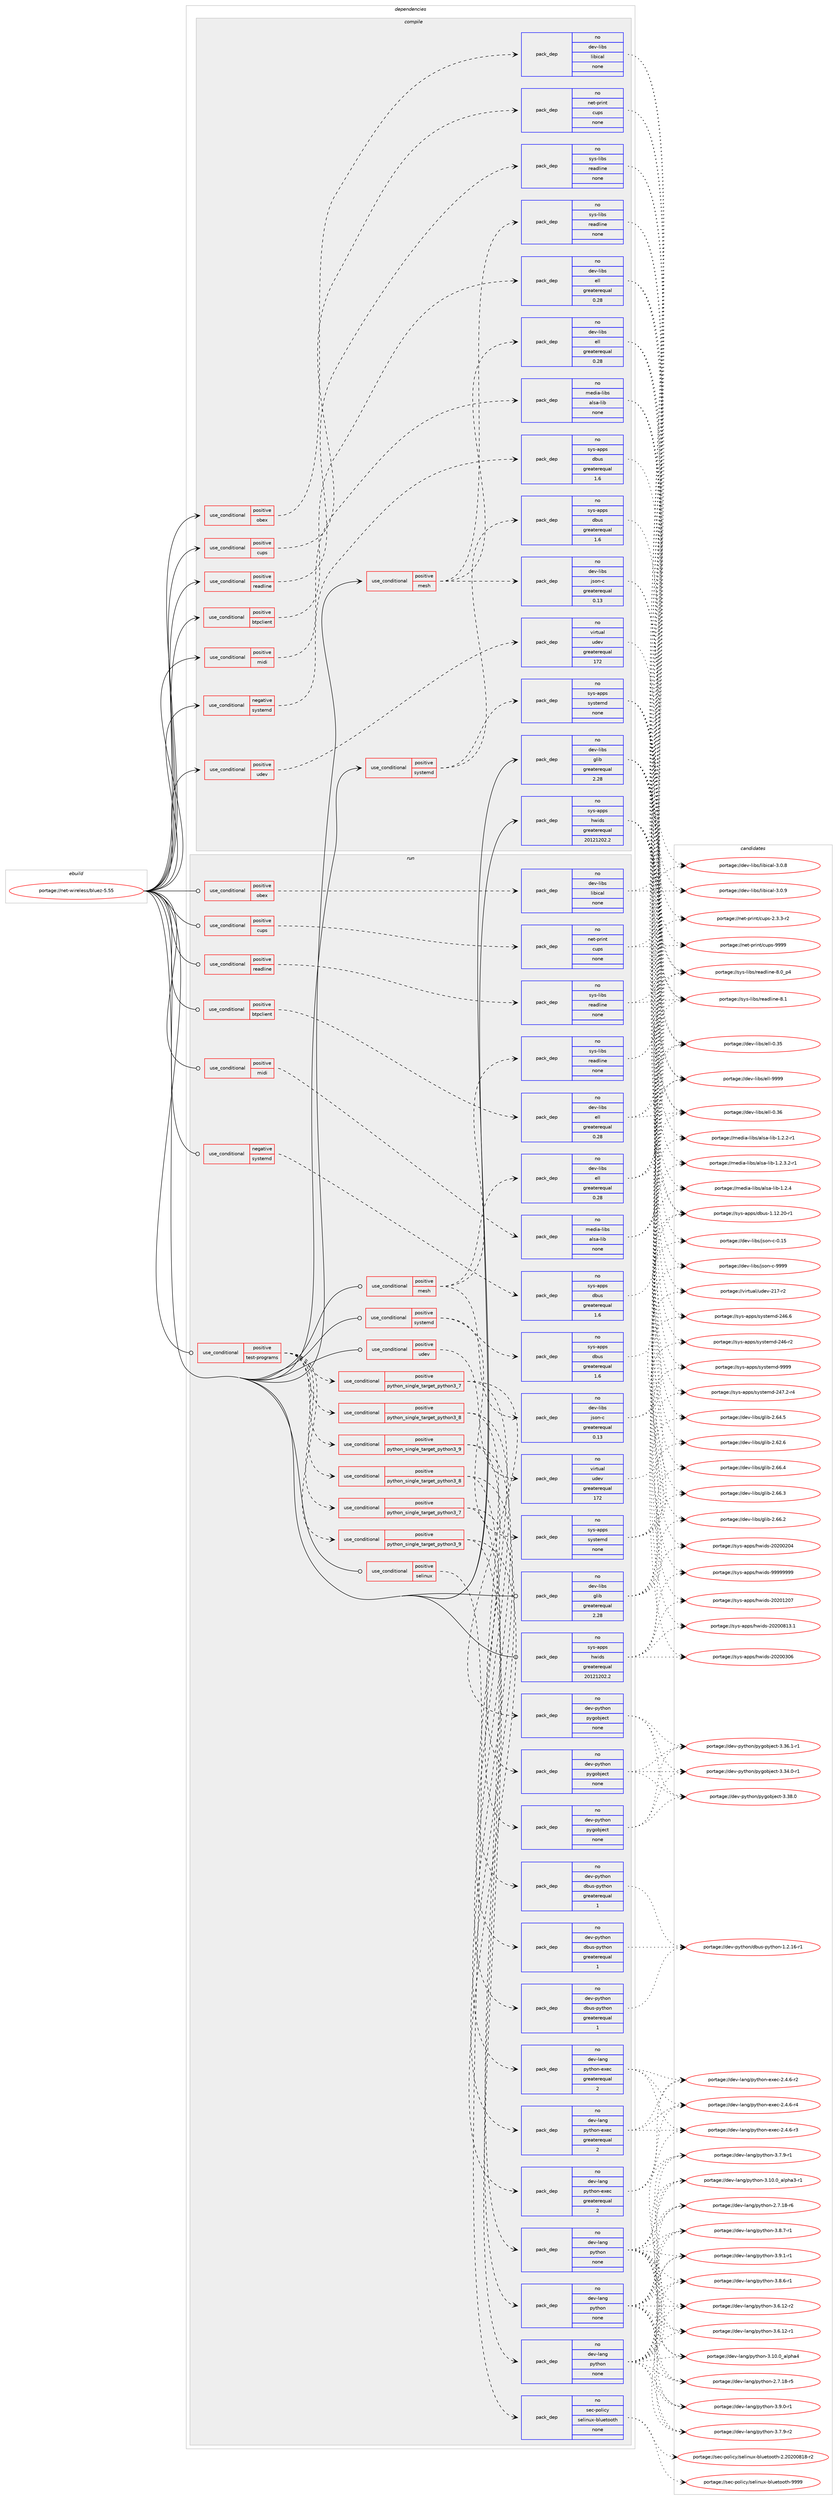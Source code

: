 digraph prolog {

# *************
# Graph options
# *************

newrank=true;
concentrate=true;
compound=true;
graph [rankdir=LR,fontname=Helvetica,fontsize=10,ranksep=1.5];#, ranksep=2.5, nodesep=0.2];
edge  [arrowhead=vee];
node  [fontname=Helvetica,fontsize=10];

# **********
# The ebuild
# **********

subgraph cluster_leftcol {
color=gray;
rank=same;
label=<<i>ebuild</i>>;
id [label="portage://net-wireless/bluez-5.55", color=red, width=4, href="../net-wireless/bluez-5.55.svg"];
}

# ****************
# The dependencies
# ****************

subgraph cluster_midcol {
color=gray;
label=<<i>dependencies</i>>;
subgraph cluster_compile {
fillcolor="#eeeeee";
style=filled;
label=<<i>compile</i>>;
subgraph cond6538 {
dependency21241 [label=<<TABLE BORDER="0" CELLBORDER="1" CELLSPACING="0" CELLPADDING="4"><TR><TD ROWSPAN="3" CELLPADDING="10">use_conditional</TD></TR><TR><TD>negative</TD></TR><TR><TD>systemd</TD></TR></TABLE>>, shape=none, color=red];
subgraph pack14545 {
dependency21242 [label=<<TABLE BORDER="0" CELLBORDER="1" CELLSPACING="0" CELLPADDING="4" WIDTH="220"><TR><TD ROWSPAN="6" CELLPADDING="30">pack_dep</TD></TR><TR><TD WIDTH="110">no</TD></TR><TR><TD>sys-apps</TD></TR><TR><TD>dbus</TD></TR><TR><TD>greaterequal</TD></TR><TR><TD>1.6</TD></TR></TABLE>>, shape=none, color=blue];
}
dependency21241:e -> dependency21242:w [weight=20,style="dashed",arrowhead="vee"];
}
id:e -> dependency21241:w [weight=20,style="solid",arrowhead="vee"];
subgraph cond6539 {
dependency21243 [label=<<TABLE BORDER="0" CELLBORDER="1" CELLSPACING="0" CELLPADDING="4"><TR><TD ROWSPAN="3" CELLPADDING="10">use_conditional</TD></TR><TR><TD>positive</TD></TR><TR><TD>btpclient</TD></TR></TABLE>>, shape=none, color=red];
subgraph pack14546 {
dependency21244 [label=<<TABLE BORDER="0" CELLBORDER="1" CELLSPACING="0" CELLPADDING="4" WIDTH="220"><TR><TD ROWSPAN="6" CELLPADDING="30">pack_dep</TD></TR><TR><TD WIDTH="110">no</TD></TR><TR><TD>dev-libs</TD></TR><TR><TD>ell</TD></TR><TR><TD>greaterequal</TD></TR><TR><TD>0.28</TD></TR></TABLE>>, shape=none, color=blue];
}
dependency21243:e -> dependency21244:w [weight=20,style="dashed",arrowhead="vee"];
}
id:e -> dependency21243:w [weight=20,style="solid",arrowhead="vee"];
subgraph cond6540 {
dependency21245 [label=<<TABLE BORDER="0" CELLBORDER="1" CELLSPACING="0" CELLPADDING="4"><TR><TD ROWSPAN="3" CELLPADDING="10">use_conditional</TD></TR><TR><TD>positive</TD></TR><TR><TD>cups</TD></TR></TABLE>>, shape=none, color=red];
subgraph pack14547 {
dependency21246 [label=<<TABLE BORDER="0" CELLBORDER="1" CELLSPACING="0" CELLPADDING="4" WIDTH="220"><TR><TD ROWSPAN="6" CELLPADDING="30">pack_dep</TD></TR><TR><TD WIDTH="110">no</TD></TR><TR><TD>net-print</TD></TR><TR><TD>cups</TD></TR><TR><TD>none</TD></TR><TR><TD></TD></TR></TABLE>>, shape=none, color=blue];
}
dependency21245:e -> dependency21246:w [weight=20,style="dashed",arrowhead="vee"];
}
id:e -> dependency21245:w [weight=20,style="solid",arrowhead="vee"];
subgraph cond6541 {
dependency21247 [label=<<TABLE BORDER="0" CELLBORDER="1" CELLSPACING="0" CELLPADDING="4"><TR><TD ROWSPAN="3" CELLPADDING="10">use_conditional</TD></TR><TR><TD>positive</TD></TR><TR><TD>mesh</TD></TR></TABLE>>, shape=none, color=red];
subgraph pack14548 {
dependency21248 [label=<<TABLE BORDER="0" CELLBORDER="1" CELLSPACING="0" CELLPADDING="4" WIDTH="220"><TR><TD ROWSPAN="6" CELLPADDING="30">pack_dep</TD></TR><TR><TD WIDTH="110">no</TD></TR><TR><TD>dev-libs</TD></TR><TR><TD>ell</TD></TR><TR><TD>greaterequal</TD></TR><TR><TD>0.28</TD></TR></TABLE>>, shape=none, color=blue];
}
dependency21247:e -> dependency21248:w [weight=20,style="dashed",arrowhead="vee"];
subgraph pack14549 {
dependency21249 [label=<<TABLE BORDER="0" CELLBORDER="1" CELLSPACING="0" CELLPADDING="4" WIDTH="220"><TR><TD ROWSPAN="6" CELLPADDING="30">pack_dep</TD></TR><TR><TD WIDTH="110">no</TD></TR><TR><TD>dev-libs</TD></TR><TR><TD>json-c</TD></TR><TR><TD>greaterequal</TD></TR><TR><TD>0.13</TD></TR></TABLE>>, shape=none, color=blue];
}
dependency21247:e -> dependency21249:w [weight=20,style="dashed",arrowhead="vee"];
subgraph pack14550 {
dependency21250 [label=<<TABLE BORDER="0" CELLBORDER="1" CELLSPACING="0" CELLPADDING="4" WIDTH="220"><TR><TD ROWSPAN="6" CELLPADDING="30">pack_dep</TD></TR><TR><TD WIDTH="110">no</TD></TR><TR><TD>sys-libs</TD></TR><TR><TD>readline</TD></TR><TR><TD>none</TD></TR><TR><TD></TD></TR></TABLE>>, shape=none, color=blue];
}
dependency21247:e -> dependency21250:w [weight=20,style="dashed",arrowhead="vee"];
}
id:e -> dependency21247:w [weight=20,style="solid",arrowhead="vee"];
subgraph cond6542 {
dependency21251 [label=<<TABLE BORDER="0" CELLBORDER="1" CELLSPACING="0" CELLPADDING="4"><TR><TD ROWSPAN="3" CELLPADDING="10">use_conditional</TD></TR><TR><TD>positive</TD></TR><TR><TD>midi</TD></TR></TABLE>>, shape=none, color=red];
subgraph pack14551 {
dependency21252 [label=<<TABLE BORDER="0" CELLBORDER="1" CELLSPACING="0" CELLPADDING="4" WIDTH="220"><TR><TD ROWSPAN="6" CELLPADDING="30">pack_dep</TD></TR><TR><TD WIDTH="110">no</TD></TR><TR><TD>media-libs</TD></TR><TR><TD>alsa-lib</TD></TR><TR><TD>none</TD></TR><TR><TD></TD></TR></TABLE>>, shape=none, color=blue];
}
dependency21251:e -> dependency21252:w [weight=20,style="dashed",arrowhead="vee"];
}
id:e -> dependency21251:w [weight=20,style="solid",arrowhead="vee"];
subgraph cond6543 {
dependency21253 [label=<<TABLE BORDER="0" CELLBORDER="1" CELLSPACING="0" CELLPADDING="4"><TR><TD ROWSPAN="3" CELLPADDING="10">use_conditional</TD></TR><TR><TD>positive</TD></TR><TR><TD>obex</TD></TR></TABLE>>, shape=none, color=red];
subgraph pack14552 {
dependency21254 [label=<<TABLE BORDER="0" CELLBORDER="1" CELLSPACING="0" CELLPADDING="4" WIDTH="220"><TR><TD ROWSPAN="6" CELLPADDING="30">pack_dep</TD></TR><TR><TD WIDTH="110">no</TD></TR><TR><TD>dev-libs</TD></TR><TR><TD>libical</TD></TR><TR><TD>none</TD></TR><TR><TD></TD></TR></TABLE>>, shape=none, color=blue];
}
dependency21253:e -> dependency21254:w [weight=20,style="dashed",arrowhead="vee"];
}
id:e -> dependency21253:w [weight=20,style="solid",arrowhead="vee"];
subgraph cond6544 {
dependency21255 [label=<<TABLE BORDER="0" CELLBORDER="1" CELLSPACING="0" CELLPADDING="4"><TR><TD ROWSPAN="3" CELLPADDING="10">use_conditional</TD></TR><TR><TD>positive</TD></TR><TR><TD>readline</TD></TR></TABLE>>, shape=none, color=red];
subgraph pack14553 {
dependency21256 [label=<<TABLE BORDER="0" CELLBORDER="1" CELLSPACING="0" CELLPADDING="4" WIDTH="220"><TR><TD ROWSPAN="6" CELLPADDING="30">pack_dep</TD></TR><TR><TD WIDTH="110">no</TD></TR><TR><TD>sys-libs</TD></TR><TR><TD>readline</TD></TR><TR><TD>none</TD></TR><TR><TD></TD></TR></TABLE>>, shape=none, color=blue];
}
dependency21255:e -> dependency21256:w [weight=20,style="dashed",arrowhead="vee"];
}
id:e -> dependency21255:w [weight=20,style="solid",arrowhead="vee"];
subgraph cond6545 {
dependency21257 [label=<<TABLE BORDER="0" CELLBORDER="1" CELLSPACING="0" CELLPADDING="4"><TR><TD ROWSPAN="3" CELLPADDING="10">use_conditional</TD></TR><TR><TD>positive</TD></TR><TR><TD>systemd</TD></TR></TABLE>>, shape=none, color=red];
subgraph pack14554 {
dependency21258 [label=<<TABLE BORDER="0" CELLBORDER="1" CELLSPACING="0" CELLPADDING="4" WIDTH="220"><TR><TD ROWSPAN="6" CELLPADDING="30">pack_dep</TD></TR><TR><TD WIDTH="110">no</TD></TR><TR><TD>sys-apps</TD></TR><TR><TD>dbus</TD></TR><TR><TD>greaterequal</TD></TR><TR><TD>1.6</TD></TR></TABLE>>, shape=none, color=blue];
}
dependency21257:e -> dependency21258:w [weight=20,style="dashed",arrowhead="vee"];
subgraph pack14555 {
dependency21259 [label=<<TABLE BORDER="0" CELLBORDER="1" CELLSPACING="0" CELLPADDING="4" WIDTH="220"><TR><TD ROWSPAN="6" CELLPADDING="30">pack_dep</TD></TR><TR><TD WIDTH="110">no</TD></TR><TR><TD>sys-apps</TD></TR><TR><TD>systemd</TD></TR><TR><TD>none</TD></TR><TR><TD></TD></TR></TABLE>>, shape=none, color=blue];
}
dependency21257:e -> dependency21259:w [weight=20,style="dashed",arrowhead="vee"];
}
id:e -> dependency21257:w [weight=20,style="solid",arrowhead="vee"];
subgraph cond6546 {
dependency21260 [label=<<TABLE BORDER="0" CELLBORDER="1" CELLSPACING="0" CELLPADDING="4"><TR><TD ROWSPAN="3" CELLPADDING="10">use_conditional</TD></TR><TR><TD>positive</TD></TR><TR><TD>udev</TD></TR></TABLE>>, shape=none, color=red];
subgraph pack14556 {
dependency21261 [label=<<TABLE BORDER="0" CELLBORDER="1" CELLSPACING="0" CELLPADDING="4" WIDTH="220"><TR><TD ROWSPAN="6" CELLPADDING="30">pack_dep</TD></TR><TR><TD WIDTH="110">no</TD></TR><TR><TD>virtual</TD></TR><TR><TD>udev</TD></TR><TR><TD>greaterequal</TD></TR><TR><TD>172</TD></TR></TABLE>>, shape=none, color=blue];
}
dependency21260:e -> dependency21261:w [weight=20,style="dashed",arrowhead="vee"];
}
id:e -> dependency21260:w [weight=20,style="solid",arrowhead="vee"];
subgraph pack14557 {
dependency21262 [label=<<TABLE BORDER="0" CELLBORDER="1" CELLSPACING="0" CELLPADDING="4" WIDTH="220"><TR><TD ROWSPAN="6" CELLPADDING="30">pack_dep</TD></TR><TR><TD WIDTH="110">no</TD></TR><TR><TD>dev-libs</TD></TR><TR><TD>glib</TD></TR><TR><TD>greaterequal</TD></TR><TR><TD>2.28</TD></TR></TABLE>>, shape=none, color=blue];
}
id:e -> dependency21262:w [weight=20,style="solid",arrowhead="vee"];
subgraph pack14558 {
dependency21263 [label=<<TABLE BORDER="0" CELLBORDER="1" CELLSPACING="0" CELLPADDING="4" WIDTH="220"><TR><TD ROWSPAN="6" CELLPADDING="30">pack_dep</TD></TR><TR><TD WIDTH="110">no</TD></TR><TR><TD>sys-apps</TD></TR><TR><TD>hwids</TD></TR><TR><TD>greaterequal</TD></TR><TR><TD>20121202.2</TD></TR></TABLE>>, shape=none, color=blue];
}
id:e -> dependency21263:w [weight=20,style="solid",arrowhead="vee"];
}
subgraph cluster_compileandrun {
fillcolor="#eeeeee";
style=filled;
label=<<i>compile and run</i>>;
}
subgraph cluster_run {
fillcolor="#eeeeee";
style=filled;
label=<<i>run</i>>;
subgraph cond6547 {
dependency21264 [label=<<TABLE BORDER="0" CELLBORDER="1" CELLSPACING="0" CELLPADDING="4"><TR><TD ROWSPAN="3" CELLPADDING="10">use_conditional</TD></TR><TR><TD>negative</TD></TR><TR><TD>systemd</TD></TR></TABLE>>, shape=none, color=red];
subgraph pack14559 {
dependency21265 [label=<<TABLE BORDER="0" CELLBORDER="1" CELLSPACING="0" CELLPADDING="4" WIDTH="220"><TR><TD ROWSPAN="6" CELLPADDING="30">pack_dep</TD></TR><TR><TD WIDTH="110">no</TD></TR><TR><TD>sys-apps</TD></TR><TR><TD>dbus</TD></TR><TR><TD>greaterequal</TD></TR><TR><TD>1.6</TD></TR></TABLE>>, shape=none, color=blue];
}
dependency21264:e -> dependency21265:w [weight=20,style="dashed",arrowhead="vee"];
}
id:e -> dependency21264:w [weight=20,style="solid",arrowhead="odot"];
subgraph cond6548 {
dependency21266 [label=<<TABLE BORDER="0" CELLBORDER="1" CELLSPACING="0" CELLPADDING="4"><TR><TD ROWSPAN="3" CELLPADDING="10">use_conditional</TD></TR><TR><TD>positive</TD></TR><TR><TD>btpclient</TD></TR></TABLE>>, shape=none, color=red];
subgraph pack14560 {
dependency21267 [label=<<TABLE BORDER="0" CELLBORDER="1" CELLSPACING="0" CELLPADDING="4" WIDTH="220"><TR><TD ROWSPAN="6" CELLPADDING="30">pack_dep</TD></TR><TR><TD WIDTH="110">no</TD></TR><TR><TD>dev-libs</TD></TR><TR><TD>ell</TD></TR><TR><TD>greaterequal</TD></TR><TR><TD>0.28</TD></TR></TABLE>>, shape=none, color=blue];
}
dependency21266:e -> dependency21267:w [weight=20,style="dashed",arrowhead="vee"];
}
id:e -> dependency21266:w [weight=20,style="solid",arrowhead="odot"];
subgraph cond6549 {
dependency21268 [label=<<TABLE BORDER="0" CELLBORDER="1" CELLSPACING="0" CELLPADDING="4"><TR><TD ROWSPAN="3" CELLPADDING="10">use_conditional</TD></TR><TR><TD>positive</TD></TR><TR><TD>cups</TD></TR></TABLE>>, shape=none, color=red];
subgraph pack14561 {
dependency21269 [label=<<TABLE BORDER="0" CELLBORDER="1" CELLSPACING="0" CELLPADDING="4" WIDTH="220"><TR><TD ROWSPAN="6" CELLPADDING="30">pack_dep</TD></TR><TR><TD WIDTH="110">no</TD></TR><TR><TD>net-print</TD></TR><TR><TD>cups</TD></TR><TR><TD>none</TD></TR><TR><TD></TD></TR></TABLE>>, shape=none, color=blue];
}
dependency21268:e -> dependency21269:w [weight=20,style="dashed",arrowhead="vee"];
}
id:e -> dependency21268:w [weight=20,style="solid",arrowhead="odot"];
subgraph cond6550 {
dependency21270 [label=<<TABLE BORDER="0" CELLBORDER="1" CELLSPACING="0" CELLPADDING="4"><TR><TD ROWSPAN="3" CELLPADDING="10">use_conditional</TD></TR><TR><TD>positive</TD></TR><TR><TD>mesh</TD></TR></TABLE>>, shape=none, color=red];
subgraph pack14562 {
dependency21271 [label=<<TABLE BORDER="0" CELLBORDER="1" CELLSPACING="0" CELLPADDING="4" WIDTH="220"><TR><TD ROWSPAN="6" CELLPADDING="30">pack_dep</TD></TR><TR><TD WIDTH="110">no</TD></TR><TR><TD>dev-libs</TD></TR><TR><TD>ell</TD></TR><TR><TD>greaterequal</TD></TR><TR><TD>0.28</TD></TR></TABLE>>, shape=none, color=blue];
}
dependency21270:e -> dependency21271:w [weight=20,style="dashed",arrowhead="vee"];
subgraph pack14563 {
dependency21272 [label=<<TABLE BORDER="0" CELLBORDER="1" CELLSPACING="0" CELLPADDING="4" WIDTH="220"><TR><TD ROWSPAN="6" CELLPADDING="30">pack_dep</TD></TR><TR><TD WIDTH="110">no</TD></TR><TR><TD>dev-libs</TD></TR><TR><TD>json-c</TD></TR><TR><TD>greaterequal</TD></TR><TR><TD>0.13</TD></TR></TABLE>>, shape=none, color=blue];
}
dependency21270:e -> dependency21272:w [weight=20,style="dashed",arrowhead="vee"];
subgraph pack14564 {
dependency21273 [label=<<TABLE BORDER="0" CELLBORDER="1" CELLSPACING="0" CELLPADDING="4" WIDTH="220"><TR><TD ROWSPAN="6" CELLPADDING="30">pack_dep</TD></TR><TR><TD WIDTH="110">no</TD></TR><TR><TD>sys-libs</TD></TR><TR><TD>readline</TD></TR><TR><TD>none</TD></TR><TR><TD></TD></TR></TABLE>>, shape=none, color=blue];
}
dependency21270:e -> dependency21273:w [weight=20,style="dashed",arrowhead="vee"];
}
id:e -> dependency21270:w [weight=20,style="solid",arrowhead="odot"];
subgraph cond6551 {
dependency21274 [label=<<TABLE BORDER="0" CELLBORDER="1" CELLSPACING="0" CELLPADDING="4"><TR><TD ROWSPAN="3" CELLPADDING="10">use_conditional</TD></TR><TR><TD>positive</TD></TR><TR><TD>midi</TD></TR></TABLE>>, shape=none, color=red];
subgraph pack14565 {
dependency21275 [label=<<TABLE BORDER="0" CELLBORDER="1" CELLSPACING="0" CELLPADDING="4" WIDTH="220"><TR><TD ROWSPAN="6" CELLPADDING="30">pack_dep</TD></TR><TR><TD WIDTH="110">no</TD></TR><TR><TD>media-libs</TD></TR><TR><TD>alsa-lib</TD></TR><TR><TD>none</TD></TR><TR><TD></TD></TR></TABLE>>, shape=none, color=blue];
}
dependency21274:e -> dependency21275:w [weight=20,style="dashed",arrowhead="vee"];
}
id:e -> dependency21274:w [weight=20,style="solid",arrowhead="odot"];
subgraph cond6552 {
dependency21276 [label=<<TABLE BORDER="0" CELLBORDER="1" CELLSPACING="0" CELLPADDING="4"><TR><TD ROWSPAN="3" CELLPADDING="10">use_conditional</TD></TR><TR><TD>positive</TD></TR><TR><TD>obex</TD></TR></TABLE>>, shape=none, color=red];
subgraph pack14566 {
dependency21277 [label=<<TABLE BORDER="0" CELLBORDER="1" CELLSPACING="0" CELLPADDING="4" WIDTH="220"><TR><TD ROWSPAN="6" CELLPADDING="30">pack_dep</TD></TR><TR><TD WIDTH="110">no</TD></TR><TR><TD>dev-libs</TD></TR><TR><TD>libical</TD></TR><TR><TD>none</TD></TR><TR><TD></TD></TR></TABLE>>, shape=none, color=blue];
}
dependency21276:e -> dependency21277:w [weight=20,style="dashed",arrowhead="vee"];
}
id:e -> dependency21276:w [weight=20,style="solid",arrowhead="odot"];
subgraph cond6553 {
dependency21278 [label=<<TABLE BORDER="0" CELLBORDER="1" CELLSPACING="0" CELLPADDING="4"><TR><TD ROWSPAN="3" CELLPADDING="10">use_conditional</TD></TR><TR><TD>positive</TD></TR><TR><TD>readline</TD></TR></TABLE>>, shape=none, color=red];
subgraph pack14567 {
dependency21279 [label=<<TABLE BORDER="0" CELLBORDER="1" CELLSPACING="0" CELLPADDING="4" WIDTH="220"><TR><TD ROWSPAN="6" CELLPADDING="30">pack_dep</TD></TR><TR><TD WIDTH="110">no</TD></TR><TR><TD>sys-libs</TD></TR><TR><TD>readline</TD></TR><TR><TD>none</TD></TR><TR><TD></TD></TR></TABLE>>, shape=none, color=blue];
}
dependency21278:e -> dependency21279:w [weight=20,style="dashed",arrowhead="vee"];
}
id:e -> dependency21278:w [weight=20,style="solid",arrowhead="odot"];
subgraph cond6554 {
dependency21280 [label=<<TABLE BORDER="0" CELLBORDER="1" CELLSPACING="0" CELLPADDING="4"><TR><TD ROWSPAN="3" CELLPADDING="10">use_conditional</TD></TR><TR><TD>positive</TD></TR><TR><TD>selinux</TD></TR></TABLE>>, shape=none, color=red];
subgraph pack14568 {
dependency21281 [label=<<TABLE BORDER="0" CELLBORDER="1" CELLSPACING="0" CELLPADDING="4" WIDTH="220"><TR><TD ROWSPAN="6" CELLPADDING="30">pack_dep</TD></TR><TR><TD WIDTH="110">no</TD></TR><TR><TD>sec-policy</TD></TR><TR><TD>selinux-bluetooth</TD></TR><TR><TD>none</TD></TR><TR><TD></TD></TR></TABLE>>, shape=none, color=blue];
}
dependency21280:e -> dependency21281:w [weight=20,style="dashed",arrowhead="vee"];
}
id:e -> dependency21280:w [weight=20,style="solid",arrowhead="odot"];
subgraph cond6555 {
dependency21282 [label=<<TABLE BORDER="0" CELLBORDER="1" CELLSPACING="0" CELLPADDING="4"><TR><TD ROWSPAN="3" CELLPADDING="10">use_conditional</TD></TR><TR><TD>positive</TD></TR><TR><TD>systemd</TD></TR></TABLE>>, shape=none, color=red];
subgraph pack14569 {
dependency21283 [label=<<TABLE BORDER="0" CELLBORDER="1" CELLSPACING="0" CELLPADDING="4" WIDTH="220"><TR><TD ROWSPAN="6" CELLPADDING="30">pack_dep</TD></TR><TR><TD WIDTH="110">no</TD></TR><TR><TD>sys-apps</TD></TR><TR><TD>dbus</TD></TR><TR><TD>greaterequal</TD></TR><TR><TD>1.6</TD></TR></TABLE>>, shape=none, color=blue];
}
dependency21282:e -> dependency21283:w [weight=20,style="dashed",arrowhead="vee"];
subgraph pack14570 {
dependency21284 [label=<<TABLE BORDER="0" CELLBORDER="1" CELLSPACING="0" CELLPADDING="4" WIDTH="220"><TR><TD ROWSPAN="6" CELLPADDING="30">pack_dep</TD></TR><TR><TD WIDTH="110">no</TD></TR><TR><TD>sys-apps</TD></TR><TR><TD>systemd</TD></TR><TR><TD>none</TD></TR><TR><TD></TD></TR></TABLE>>, shape=none, color=blue];
}
dependency21282:e -> dependency21284:w [weight=20,style="dashed",arrowhead="vee"];
}
id:e -> dependency21282:w [weight=20,style="solid",arrowhead="odot"];
subgraph cond6556 {
dependency21285 [label=<<TABLE BORDER="0" CELLBORDER="1" CELLSPACING="0" CELLPADDING="4"><TR><TD ROWSPAN="3" CELLPADDING="10">use_conditional</TD></TR><TR><TD>positive</TD></TR><TR><TD>test-programs</TD></TR></TABLE>>, shape=none, color=red];
subgraph cond6557 {
dependency21286 [label=<<TABLE BORDER="0" CELLBORDER="1" CELLSPACING="0" CELLPADDING="4"><TR><TD ROWSPAN="3" CELLPADDING="10">use_conditional</TD></TR><TR><TD>positive</TD></TR><TR><TD>python_single_target_python3_7</TD></TR></TABLE>>, shape=none, color=red];
subgraph pack14571 {
dependency21287 [label=<<TABLE BORDER="0" CELLBORDER="1" CELLSPACING="0" CELLPADDING="4" WIDTH="220"><TR><TD ROWSPAN="6" CELLPADDING="30">pack_dep</TD></TR><TR><TD WIDTH="110">no</TD></TR><TR><TD>dev-lang</TD></TR><TR><TD>python</TD></TR><TR><TD>none</TD></TR><TR><TD></TD></TR></TABLE>>, shape=none, color=blue];
}
dependency21286:e -> dependency21287:w [weight=20,style="dashed",arrowhead="vee"];
subgraph pack14572 {
dependency21288 [label=<<TABLE BORDER="0" CELLBORDER="1" CELLSPACING="0" CELLPADDING="4" WIDTH="220"><TR><TD ROWSPAN="6" CELLPADDING="30">pack_dep</TD></TR><TR><TD WIDTH="110">no</TD></TR><TR><TD>dev-lang</TD></TR><TR><TD>python-exec</TD></TR><TR><TD>greaterequal</TD></TR><TR><TD>2</TD></TR></TABLE>>, shape=none, color=blue];
}
dependency21286:e -> dependency21288:w [weight=20,style="dashed",arrowhead="vee"];
}
dependency21285:e -> dependency21286:w [weight=20,style="dashed",arrowhead="vee"];
subgraph cond6558 {
dependency21289 [label=<<TABLE BORDER="0" CELLBORDER="1" CELLSPACING="0" CELLPADDING="4"><TR><TD ROWSPAN="3" CELLPADDING="10">use_conditional</TD></TR><TR><TD>positive</TD></TR><TR><TD>python_single_target_python3_8</TD></TR></TABLE>>, shape=none, color=red];
subgraph pack14573 {
dependency21290 [label=<<TABLE BORDER="0" CELLBORDER="1" CELLSPACING="0" CELLPADDING="4" WIDTH="220"><TR><TD ROWSPAN="6" CELLPADDING="30">pack_dep</TD></TR><TR><TD WIDTH="110">no</TD></TR><TR><TD>dev-lang</TD></TR><TR><TD>python</TD></TR><TR><TD>none</TD></TR><TR><TD></TD></TR></TABLE>>, shape=none, color=blue];
}
dependency21289:e -> dependency21290:w [weight=20,style="dashed",arrowhead="vee"];
subgraph pack14574 {
dependency21291 [label=<<TABLE BORDER="0" CELLBORDER="1" CELLSPACING="0" CELLPADDING="4" WIDTH="220"><TR><TD ROWSPAN="6" CELLPADDING="30">pack_dep</TD></TR><TR><TD WIDTH="110">no</TD></TR><TR><TD>dev-lang</TD></TR><TR><TD>python-exec</TD></TR><TR><TD>greaterequal</TD></TR><TR><TD>2</TD></TR></TABLE>>, shape=none, color=blue];
}
dependency21289:e -> dependency21291:w [weight=20,style="dashed",arrowhead="vee"];
}
dependency21285:e -> dependency21289:w [weight=20,style="dashed",arrowhead="vee"];
subgraph cond6559 {
dependency21292 [label=<<TABLE BORDER="0" CELLBORDER="1" CELLSPACING="0" CELLPADDING="4"><TR><TD ROWSPAN="3" CELLPADDING="10">use_conditional</TD></TR><TR><TD>positive</TD></TR><TR><TD>python_single_target_python3_9</TD></TR></TABLE>>, shape=none, color=red];
subgraph pack14575 {
dependency21293 [label=<<TABLE BORDER="0" CELLBORDER="1" CELLSPACING="0" CELLPADDING="4" WIDTH="220"><TR><TD ROWSPAN="6" CELLPADDING="30">pack_dep</TD></TR><TR><TD WIDTH="110">no</TD></TR><TR><TD>dev-lang</TD></TR><TR><TD>python</TD></TR><TR><TD>none</TD></TR><TR><TD></TD></TR></TABLE>>, shape=none, color=blue];
}
dependency21292:e -> dependency21293:w [weight=20,style="dashed",arrowhead="vee"];
subgraph pack14576 {
dependency21294 [label=<<TABLE BORDER="0" CELLBORDER="1" CELLSPACING="0" CELLPADDING="4" WIDTH="220"><TR><TD ROWSPAN="6" CELLPADDING="30">pack_dep</TD></TR><TR><TD WIDTH="110">no</TD></TR><TR><TD>dev-lang</TD></TR><TR><TD>python-exec</TD></TR><TR><TD>greaterequal</TD></TR><TR><TD>2</TD></TR></TABLE>>, shape=none, color=blue];
}
dependency21292:e -> dependency21294:w [weight=20,style="dashed",arrowhead="vee"];
}
dependency21285:e -> dependency21292:w [weight=20,style="dashed",arrowhead="vee"];
subgraph cond6560 {
dependency21295 [label=<<TABLE BORDER="0" CELLBORDER="1" CELLSPACING="0" CELLPADDING="4"><TR><TD ROWSPAN="3" CELLPADDING="10">use_conditional</TD></TR><TR><TD>positive</TD></TR><TR><TD>python_single_target_python3_7</TD></TR></TABLE>>, shape=none, color=red];
subgraph pack14577 {
dependency21296 [label=<<TABLE BORDER="0" CELLBORDER="1" CELLSPACING="0" CELLPADDING="4" WIDTH="220"><TR><TD ROWSPAN="6" CELLPADDING="30">pack_dep</TD></TR><TR><TD WIDTH="110">no</TD></TR><TR><TD>dev-python</TD></TR><TR><TD>dbus-python</TD></TR><TR><TD>greaterequal</TD></TR><TR><TD>1</TD></TR></TABLE>>, shape=none, color=blue];
}
dependency21295:e -> dependency21296:w [weight=20,style="dashed",arrowhead="vee"];
subgraph pack14578 {
dependency21297 [label=<<TABLE BORDER="0" CELLBORDER="1" CELLSPACING="0" CELLPADDING="4" WIDTH="220"><TR><TD ROWSPAN="6" CELLPADDING="30">pack_dep</TD></TR><TR><TD WIDTH="110">no</TD></TR><TR><TD>dev-python</TD></TR><TR><TD>pygobject</TD></TR><TR><TD>none</TD></TR><TR><TD></TD></TR></TABLE>>, shape=none, color=blue];
}
dependency21295:e -> dependency21297:w [weight=20,style="dashed",arrowhead="vee"];
}
dependency21285:e -> dependency21295:w [weight=20,style="dashed",arrowhead="vee"];
subgraph cond6561 {
dependency21298 [label=<<TABLE BORDER="0" CELLBORDER="1" CELLSPACING="0" CELLPADDING="4"><TR><TD ROWSPAN="3" CELLPADDING="10">use_conditional</TD></TR><TR><TD>positive</TD></TR><TR><TD>python_single_target_python3_8</TD></TR></TABLE>>, shape=none, color=red];
subgraph pack14579 {
dependency21299 [label=<<TABLE BORDER="0" CELLBORDER="1" CELLSPACING="0" CELLPADDING="4" WIDTH="220"><TR><TD ROWSPAN="6" CELLPADDING="30">pack_dep</TD></TR><TR><TD WIDTH="110">no</TD></TR><TR><TD>dev-python</TD></TR><TR><TD>dbus-python</TD></TR><TR><TD>greaterequal</TD></TR><TR><TD>1</TD></TR></TABLE>>, shape=none, color=blue];
}
dependency21298:e -> dependency21299:w [weight=20,style="dashed",arrowhead="vee"];
subgraph pack14580 {
dependency21300 [label=<<TABLE BORDER="0" CELLBORDER="1" CELLSPACING="0" CELLPADDING="4" WIDTH="220"><TR><TD ROWSPAN="6" CELLPADDING="30">pack_dep</TD></TR><TR><TD WIDTH="110">no</TD></TR><TR><TD>dev-python</TD></TR><TR><TD>pygobject</TD></TR><TR><TD>none</TD></TR><TR><TD></TD></TR></TABLE>>, shape=none, color=blue];
}
dependency21298:e -> dependency21300:w [weight=20,style="dashed",arrowhead="vee"];
}
dependency21285:e -> dependency21298:w [weight=20,style="dashed",arrowhead="vee"];
subgraph cond6562 {
dependency21301 [label=<<TABLE BORDER="0" CELLBORDER="1" CELLSPACING="0" CELLPADDING="4"><TR><TD ROWSPAN="3" CELLPADDING="10">use_conditional</TD></TR><TR><TD>positive</TD></TR><TR><TD>python_single_target_python3_9</TD></TR></TABLE>>, shape=none, color=red];
subgraph pack14581 {
dependency21302 [label=<<TABLE BORDER="0" CELLBORDER="1" CELLSPACING="0" CELLPADDING="4" WIDTH="220"><TR><TD ROWSPAN="6" CELLPADDING="30">pack_dep</TD></TR><TR><TD WIDTH="110">no</TD></TR><TR><TD>dev-python</TD></TR><TR><TD>dbus-python</TD></TR><TR><TD>greaterequal</TD></TR><TR><TD>1</TD></TR></TABLE>>, shape=none, color=blue];
}
dependency21301:e -> dependency21302:w [weight=20,style="dashed",arrowhead="vee"];
subgraph pack14582 {
dependency21303 [label=<<TABLE BORDER="0" CELLBORDER="1" CELLSPACING="0" CELLPADDING="4" WIDTH="220"><TR><TD ROWSPAN="6" CELLPADDING="30">pack_dep</TD></TR><TR><TD WIDTH="110">no</TD></TR><TR><TD>dev-python</TD></TR><TR><TD>pygobject</TD></TR><TR><TD>none</TD></TR><TR><TD></TD></TR></TABLE>>, shape=none, color=blue];
}
dependency21301:e -> dependency21303:w [weight=20,style="dashed",arrowhead="vee"];
}
dependency21285:e -> dependency21301:w [weight=20,style="dashed",arrowhead="vee"];
}
id:e -> dependency21285:w [weight=20,style="solid",arrowhead="odot"];
subgraph cond6563 {
dependency21304 [label=<<TABLE BORDER="0" CELLBORDER="1" CELLSPACING="0" CELLPADDING="4"><TR><TD ROWSPAN="3" CELLPADDING="10">use_conditional</TD></TR><TR><TD>positive</TD></TR><TR><TD>udev</TD></TR></TABLE>>, shape=none, color=red];
subgraph pack14583 {
dependency21305 [label=<<TABLE BORDER="0" CELLBORDER="1" CELLSPACING="0" CELLPADDING="4" WIDTH="220"><TR><TD ROWSPAN="6" CELLPADDING="30">pack_dep</TD></TR><TR><TD WIDTH="110">no</TD></TR><TR><TD>virtual</TD></TR><TR><TD>udev</TD></TR><TR><TD>greaterequal</TD></TR><TR><TD>172</TD></TR></TABLE>>, shape=none, color=blue];
}
dependency21304:e -> dependency21305:w [weight=20,style="dashed",arrowhead="vee"];
}
id:e -> dependency21304:w [weight=20,style="solid",arrowhead="odot"];
subgraph pack14584 {
dependency21306 [label=<<TABLE BORDER="0" CELLBORDER="1" CELLSPACING="0" CELLPADDING="4" WIDTH="220"><TR><TD ROWSPAN="6" CELLPADDING="30">pack_dep</TD></TR><TR><TD WIDTH="110">no</TD></TR><TR><TD>dev-libs</TD></TR><TR><TD>glib</TD></TR><TR><TD>greaterequal</TD></TR><TR><TD>2.28</TD></TR></TABLE>>, shape=none, color=blue];
}
id:e -> dependency21306:w [weight=20,style="solid",arrowhead="odot"];
subgraph pack14585 {
dependency21307 [label=<<TABLE BORDER="0" CELLBORDER="1" CELLSPACING="0" CELLPADDING="4" WIDTH="220"><TR><TD ROWSPAN="6" CELLPADDING="30">pack_dep</TD></TR><TR><TD WIDTH="110">no</TD></TR><TR><TD>sys-apps</TD></TR><TR><TD>hwids</TD></TR><TR><TD>greaterequal</TD></TR><TR><TD>20121202.2</TD></TR></TABLE>>, shape=none, color=blue];
}
id:e -> dependency21307:w [weight=20,style="solid",arrowhead="odot"];
}
}

# **************
# The candidates
# **************

subgraph cluster_choices {
rank=same;
color=gray;
label=<<i>candidates</i>>;

subgraph choice14545 {
color=black;
nodesep=1;
choice1151211154597112112115471009811711545494649504650484511449 [label="portage://sys-apps/dbus-1.12.20-r1", color=red, width=4,href="../sys-apps/dbus-1.12.20-r1.svg"];
dependency21242:e -> choice1151211154597112112115471009811711545494649504650484511449:w [style=dotted,weight="100"];
}
subgraph choice14546 {
color=black;
nodesep=1;
choice1001011184510810598115471011081084557575757 [label="portage://dev-libs/ell-9999", color=red, width=4,href="../dev-libs/ell-9999.svg"];
choice1001011184510810598115471011081084548465154 [label="portage://dev-libs/ell-0.36", color=red, width=4,href="../dev-libs/ell-0.36.svg"];
choice1001011184510810598115471011081084548465153 [label="portage://dev-libs/ell-0.35", color=red, width=4,href="../dev-libs/ell-0.35.svg"];
dependency21244:e -> choice1001011184510810598115471011081084557575757:w [style=dotted,weight="100"];
dependency21244:e -> choice1001011184510810598115471011081084548465154:w [style=dotted,weight="100"];
dependency21244:e -> choice1001011184510810598115471011081084548465153:w [style=dotted,weight="100"];
}
subgraph choice14547 {
color=black;
nodesep=1;
choice1101011164511211410511011647991171121154557575757 [label="portage://net-print/cups-9999", color=red, width=4,href="../net-print/cups-9999.svg"];
choice1101011164511211410511011647991171121154550465146514511450 [label="portage://net-print/cups-2.3.3-r2", color=red, width=4,href="../net-print/cups-2.3.3-r2.svg"];
dependency21246:e -> choice1101011164511211410511011647991171121154557575757:w [style=dotted,weight="100"];
dependency21246:e -> choice1101011164511211410511011647991171121154550465146514511450:w [style=dotted,weight="100"];
}
subgraph choice14548 {
color=black;
nodesep=1;
choice1001011184510810598115471011081084557575757 [label="portage://dev-libs/ell-9999", color=red, width=4,href="../dev-libs/ell-9999.svg"];
choice1001011184510810598115471011081084548465154 [label="portage://dev-libs/ell-0.36", color=red, width=4,href="../dev-libs/ell-0.36.svg"];
choice1001011184510810598115471011081084548465153 [label="portage://dev-libs/ell-0.35", color=red, width=4,href="../dev-libs/ell-0.35.svg"];
dependency21248:e -> choice1001011184510810598115471011081084557575757:w [style=dotted,weight="100"];
dependency21248:e -> choice1001011184510810598115471011081084548465154:w [style=dotted,weight="100"];
dependency21248:e -> choice1001011184510810598115471011081084548465153:w [style=dotted,weight="100"];
}
subgraph choice14549 {
color=black;
nodesep=1;
choice10010111845108105981154710611511111045994557575757 [label="portage://dev-libs/json-c-9999", color=red, width=4,href="../dev-libs/json-c-9999.svg"];
choice10010111845108105981154710611511111045994548464953 [label="portage://dev-libs/json-c-0.15", color=red, width=4,href="../dev-libs/json-c-0.15.svg"];
dependency21249:e -> choice10010111845108105981154710611511111045994557575757:w [style=dotted,weight="100"];
dependency21249:e -> choice10010111845108105981154710611511111045994548464953:w [style=dotted,weight="100"];
}
subgraph choice14550 {
color=black;
nodesep=1;
choice1151211154510810598115471141019710010810511010145564649 [label="portage://sys-libs/readline-8.1", color=red, width=4,href="../sys-libs/readline-8.1.svg"];
choice11512111545108105981154711410197100108105110101455646489511252 [label="portage://sys-libs/readline-8.0_p4", color=red, width=4,href="../sys-libs/readline-8.0_p4.svg"];
dependency21250:e -> choice1151211154510810598115471141019710010810511010145564649:w [style=dotted,weight="100"];
dependency21250:e -> choice11512111545108105981154711410197100108105110101455646489511252:w [style=dotted,weight="100"];
}
subgraph choice14551 {
color=black;
nodesep=1;
choice1091011001059745108105981154797108115974510810598454946504652 [label="portage://media-libs/alsa-lib-1.2.4", color=red, width=4,href="../media-libs/alsa-lib-1.2.4.svg"];
choice109101100105974510810598115479710811597451081059845494650465146504511449 [label="portage://media-libs/alsa-lib-1.2.3.2-r1", color=red, width=4,href="../media-libs/alsa-lib-1.2.3.2-r1.svg"];
choice10910110010597451081059811547971081159745108105984549465046504511449 [label="portage://media-libs/alsa-lib-1.2.2-r1", color=red, width=4,href="../media-libs/alsa-lib-1.2.2-r1.svg"];
dependency21252:e -> choice1091011001059745108105981154797108115974510810598454946504652:w [style=dotted,weight="100"];
dependency21252:e -> choice109101100105974510810598115479710811597451081059845494650465146504511449:w [style=dotted,weight="100"];
dependency21252:e -> choice10910110010597451081059811547971081159745108105984549465046504511449:w [style=dotted,weight="100"];
}
subgraph choice14552 {
color=black;
nodesep=1;
choice100101118451081059811547108105981059997108455146484657 [label="portage://dev-libs/libical-3.0.9", color=red, width=4,href="../dev-libs/libical-3.0.9.svg"];
choice100101118451081059811547108105981059997108455146484656 [label="portage://dev-libs/libical-3.0.8", color=red, width=4,href="../dev-libs/libical-3.0.8.svg"];
dependency21254:e -> choice100101118451081059811547108105981059997108455146484657:w [style=dotted,weight="100"];
dependency21254:e -> choice100101118451081059811547108105981059997108455146484656:w [style=dotted,weight="100"];
}
subgraph choice14553 {
color=black;
nodesep=1;
choice1151211154510810598115471141019710010810511010145564649 [label="portage://sys-libs/readline-8.1", color=red, width=4,href="../sys-libs/readline-8.1.svg"];
choice11512111545108105981154711410197100108105110101455646489511252 [label="portage://sys-libs/readline-8.0_p4", color=red, width=4,href="../sys-libs/readline-8.0_p4.svg"];
dependency21256:e -> choice1151211154510810598115471141019710010810511010145564649:w [style=dotted,weight="100"];
dependency21256:e -> choice11512111545108105981154711410197100108105110101455646489511252:w [style=dotted,weight="100"];
}
subgraph choice14554 {
color=black;
nodesep=1;
choice1151211154597112112115471009811711545494649504650484511449 [label="portage://sys-apps/dbus-1.12.20-r1", color=red, width=4,href="../sys-apps/dbus-1.12.20-r1.svg"];
dependency21258:e -> choice1151211154597112112115471009811711545494649504650484511449:w [style=dotted,weight="100"];
}
subgraph choice14555 {
color=black;
nodesep=1;
choice1151211154597112112115471151211151161011091004557575757 [label="portage://sys-apps/systemd-9999", color=red, width=4,href="../sys-apps/systemd-9999.svg"];
choice1151211154597112112115471151211151161011091004550525546504511452 [label="portage://sys-apps/systemd-247.2-r4", color=red, width=4,href="../sys-apps/systemd-247.2-r4.svg"];
choice115121115459711211211547115121115116101109100455052544654 [label="portage://sys-apps/systemd-246.6", color=red, width=4,href="../sys-apps/systemd-246.6.svg"];
choice115121115459711211211547115121115116101109100455052544511450 [label="portage://sys-apps/systemd-246-r2", color=red, width=4,href="../sys-apps/systemd-246-r2.svg"];
dependency21259:e -> choice1151211154597112112115471151211151161011091004557575757:w [style=dotted,weight="100"];
dependency21259:e -> choice1151211154597112112115471151211151161011091004550525546504511452:w [style=dotted,weight="100"];
dependency21259:e -> choice115121115459711211211547115121115116101109100455052544654:w [style=dotted,weight="100"];
dependency21259:e -> choice115121115459711211211547115121115116101109100455052544511450:w [style=dotted,weight="100"];
}
subgraph choice14556 {
color=black;
nodesep=1;
choice1181051141161179710847117100101118455049554511450 [label="portage://virtual/udev-217-r2", color=red, width=4,href="../virtual/udev-217-r2.svg"];
dependency21261:e -> choice1181051141161179710847117100101118455049554511450:w [style=dotted,weight="100"];
}
subgraph choice14557 {
color=black;
nodesep=1;
choice1001011184510810598115471031081059845504654544652 [label="portage://dev-libs/glib-2.66.4", color=red, width=4,href="../dev-libs/glib-2.66.4.svg"];
choice1001011184510810598115471031081059845504654544651 [label="portage://dev-libs/glib-2.66.3", color=red, width=4,href="../dev-libs/glib-2.66.3.svg"];
choice1001011184510810598115471031081059845504654544650 [label="portage://dev-libs/glib-2.66.2", color=red, width=4,href="../dev-libs/glib-2.66.2.svg"];
choice1001011184510810598115471031081059845504654524653 [label="portage://dev-libs/glib-2.64.5", color=red, width=4,href="../dev-libs/glib-2.64.5.svg"];
choice1001011184510810598115471031081059845504654504654 [label="portage://dev-libs/glib-2.62.6", color=red, width=4,href="../dev-libs/glib-2.62.6.svg"];
dependency21262:e -> choice1001011184510810598115471031081059845504654544652:w [style=dotted,weight="100"];
dependency21262:e -> choice1001011184510810598115471031081059845504654544651:w [style=dotted,weight="100"];
dependency21262:e -> choice1001011184510810598115471031081059845504654544650:w [style=dotted,weight="100"];
dependency21262:e -> choice1001011184510810598115471031081059845504654524653:w [style=dotted,weight="100"];
dependency21262:e -> choice1001011184510810598115471031081059845504654504654:w [style=dotted,weight="100"];
}
subgraph choice14558 {
color=black;
nodesep=1;
choice115121115459711211211547104119105100115455757575757575757 [label="portage://sys-apps/hwids-99999999", color=red, width=4,href="../sys-apps/hwids-99999999.svg"];
choice115121115459711211211547104119105100115455048504849504855 [label="portage://sys-apps/hwids-20201207", color=red, width=4,href="../sys-apps/hwids-20201207.svg"];
choice1151211154597112112115471041191051001154550485048485649514649 [label="portage://sys-apps/hwids-20200813.1", color=red, width=4,href="../sys-apps/hwids-20200813.1.svg"];
choice115121115459711211211547104119105100115455048504848514854 [label="portage://sys-apps/hwids-20200306", color=red, width=4,href="../sys-apps/hwids-20200306.svg"];
choice115121115459711211211547104119105100115455048504848504852 [label="portage://sys-apps/hwids-20200204", color=red, width=4,href="../sys-apps/hwids-20200204.svg"];
dependency21263:e -> choice115121115459711211211547104119105100115455757575757575757:w [style=dotted,weight="100"];
dependency21263:e -> choice115121115459711211211547104119105100115455048504849504855:w [style=dotted,weight="100"];
dependency21263:e -> choice1151211154597112112115471041191051001154550485048485649514649:w [style=dotted,weight="100"];
dependency21263:e -> choice115121115459711211211547104119105100115455048504848514854:w [style=dotted,weight="100"];
dependency21263:e -> choice115121115459711211211547104119105100115455048504848504852:w [style=dotted,weight="100"];
}
subgraph choice14559 {
color=black;
nodesep=1;
choice1151211154597112112115471009811711545494649504650484511449 [label="portage://sys-apps/dbus-1.12.20-r1", color=red, width=4,href="../sys-apps/dbus-1.12.20-r1.svg"];
dependency21265:e -> choice1151211154597112112115471009811711545494649504650484511449:w [style=dotted,weight="100"];
}
subgraph choice14560 {
color=black;
nodesep=1;
choice1001011184510810598115471011081084557575757 [label="portage://dev-libs/ell-9999", color=red, width=4,href="../dev-libs/ell-9999.svg"];
choice1001011184510810598115471011081084548465154 [label="portage://dev-libs/ell-0.36", color=red, width=4,href="../dev-libs/ell-0.36.svg"];
choice1001011184510810598115471011081084548465153 [label="portage://dev-libs/ell-0.35", color=red, width=4,href="../dev-libs/ell-0.35.svg"];
dependency21267:e -> choice1001011184510810598115471011081084557575757:w [style=dotted,weight="100"];
dependency21267:e -> choice1001011184510810598115471011081084548465154:w [style=dotted,weight="100"];
dependency21267:e -> choice1001011184510810598115471011081084548465153:w [style=dotted,weight="100"];
}
subgraph choice14561 {
color=black;
nodesep=1;
choice1101011164511211410511011647991171121154557575757 [label="portage://net-print/cups-9999", color=red, width=4,href="../net-print/cups-9999.svg"];
choice1101011164511211410511011647991171121154550465146514511450 [label="portage://net-print/cups-2.3.3-r2", color=red, width=4,href="../net-print/cups-2.3.3-r2.svg"];
dependency21269:e -> choice1101011164511211410511011647991171121154557575757:w [style=dotted,weight="100"];
dependency21269:e -> choice1101011164511211410511011647991171121154550465146514511450:w [style=dotted,weight="100"];
}
subgraph choice14562 {
color=black;
nodesep=1;
choice1001011184510810598115471011081084557575757 [label="portage://dev-libs/ell-9999", color=red, width=4,href="../dev-libs/ell-9999.svg"];
choice1001011184510810598115471011081084548465154 [label="portage://dev-libs/ell-0.36", color=red, width=4,href="../dev-libs/ell-0.36.svg"];
choice1001011184510810598115471011081084548465153 [label="portage://dev-libs/ell-0.35", color=red, width=4,href="../dev-libs/ell-0.35.svg"];
dependency21271:e -> choice1001011184510810598115471011081084557575757:w [style=dotted,weight="100"];
dependency21271:e -> choice1001011184510810598115471011081084548465154:w [style=dotted,weight="100"];
dependency21271:e -> choice1001011184510810598115471011081084548465153:w [style=dotted,weight="100"];
}
subgraph choice14563 {
color=black;
nodesep=1;
choice10010111845108105981154710611511111045994557575757 [label="portage://dev-libs/json-c-9999", color=red, width=4,href="../dev-libs/json-c-9999.svg"];
choice10010111845108105981154710611511111045994548464953 [label="portage://dev-libs/json-c-0.15", color=red, width=4,href="../dev-libs/json-c-0.15.svg"];
dependency21272:e -> choice10010111845108105981154710611511111045994557575757:w [style=dotted,weight="100"];
dependency21272:e -> choice10010111845108105981154710611511111045994548464953:w [style=dotted,weight="100"];
}
subgraph choice14564 {
color=black;
nodesep=1;
choice1151211154510810598115471141019710010810511010145564649 [label="portage://sys-libs/readline-8.1", color=red, width=4,href="../sys-libs/readline-8.1.svg"];
choice11512111545108105981154711410197100108105110101455646489511252 [label="portage://sys-libs/readline-8.0_p4", color=red, width=4,href="../sys-libs/readline-8.0_p4.svg"];
dependency21273:e -> choice1151211154510810598115471141019710010810511010145564649:w [style=dotted,weight="100"];
dependency21273:e -> choice11512111545108105981154711410197100108105110101455646489511252:w [style=dotted,weight="100"];
}
subgraph choice14565 {
color=black;
nodesep=1;
choice1091011001059745108105981154797108115974510810598454946504652 [label="portage://media-libs/alsa-lib-1.2.4", color=red, width=4,href="../media-libs/alsa-lib-1.2.4.svg"];
choice109101100105974510810598115479710811597451081059845494650465146504511449 [label="portage://media-libs/alsa-lib-1.2.3.2-r1", color=red, width=4,href="../media-libs/alsa-lib-1.2.3.2-r1.svg"];
choice10910110010597451081059811547971081159745108105984549465046504511449 [label="portage://media-libs/alsa-lib-1.2.2-r1", color=red, width=4,href="../media-libs/alsa-lib-1.2.2-r1.svg"];
dependency21275:e -> choice1091011001059745108105981154797108115974510810598454946504652:w [style=dotted,weight="100"];
dependency21275:e -> choice109101100105974510810598115479710811597451081059845494650465146504511449:w [style=dotted,weight="100"];
dependency21275:e -> choice10910110010597451081059811547971081159745108105984549465046504511449:w [style=dotted,weight="100"];
}
subgraph choice14566 {
color=black;
nodesep=1;
choice100101118451081059811547108105981059997108455146484657 [label="portage://dev-libs/libical-3.0.9", color=red, width=4,href="../dev-libs/libical-3.0.9.svg"];
choice100101118451081059811547108105981059997108455146484656 [label="portage://dev-libs/libical-3.0.8", color=red, width=4,href="../dev-libs/libical-3.0.8.svg"];
dependency21277:e -> choice100101118451081059811547108105981059997108455146484657:w [style=dotted,weight="100"];
dependency21277:e -> choice100101118451081059811547108105981059997108455146484656:w [style=dotted,weight="100"];
}
subgraph choice14567 {
color=black;
nodesep=1;
choice1151211154510810598115471141019710010810511010145564649 [label="portage://sys-libs/readline-8.1", color=red, width=4,href="../sys-libs/readline-8.1.svg"];
choice11512111545108105981154711410197100108105110101455646489511252 [label="portage://sys-libs/readline-8.0_p4", color=red, width=4,href="../sys-libs/readline-8.0_p4.svg"];
dependency21279:e -> choice1151211154510810598115471141019710010810511010145564649:w [style=dotted,weight="100"];
dependency21279:e -> choice11512111545108105981154711410197100108105110101455646489511252:w [style=dotted,weight="100"];
}
subgraph choice14568 {
color=black;
nodesep=1;
choice1151019945112111108105991214711510110810511011712045981081171011161111111161044557575757 [label="portage://sec-policy/selinux-bluetooth-9999", color=red, width=4,href="../sec-policy/selinux-bluetooth-9999.svg"];
choice11510199451121111081059912147115101108105110117120459810811710111611111111610445504650485048485649564511450 [label="portage://sec-policy/selinux-bluetooth-2.20200818-r2", color=red, width=4,href="../sec-policy/selinux-bluetooth-2.20200818-r2.svg"];
dependency21281:e -> choice1151019945112111108105991214711510110810511011712045981081171011161111111161044557575757:w [style=dotted,weight="100"];
dependency21281:e -> choice11510199451121111081059912147115101108105110117120459810811710111611111111610445504650485048485649564511450:w [style=dotted,weight="100"];
}
subgraph choice14569 {
color=black;
nodesep=1;
choice1151211154597112112115471009811711545494649504650484511449 [label="portage://sys-apps/dbus-1.12.20-r1", color=red, width=4,href="../sys-apps/dbus-1.12.20-r1.svg"];
dependency21283:e -> choice1151211154597112112115471009811711545494649504650484511449:w [style=dotted,weight="100"];
}
subgraph choice14570 {
color=black;
nodesep=1;
choice1151211154597112112115471151211151161011091004557575757 [label="portage://sys-apps/systemd-9999", color=red, width=4,href="../sys-apps/systemd-9999.svg"];
choice1151211154597112112115471151211151161011091004550525546504511452 [label="portage://sys-apps/systemd-247.2-r4", color=red, width=4,href="../sys-apps/systemd-247.2-r4.svg"];
choice115121115459711211211547115121115116101109100455052544654 [label="portage://sys-apps/systemd-246.6", color=red, width=4,href="../sys-apps/systemd-246.6.svg"];
choice115121115459711211211547115121115116101109100455052544511450 [label="portage://sys-apps/systemd-246-r2", color=red, width=4,href="../sys-apps/systemd-246-r2.svg"];
dependency21284:e -> choice1151211154597112112115471151211151161011091004557575757:w [style=dotted,weight="100"];
dependency21284:e -> choice1151211154597112112115471151211151161011091004550525546504511452:w [style=dotted,weight="100"];
dependency21284:e -> choice115121115459711211211547115121115116101109100455052544654:w [style=dotted,weight="100"];
dependency21284:e -> choice115121115459711211211547115121115116101109100455052544511450:w [style=dotted,weight="100"];
}
subgraph choice14571 {
color=black;
nodesep=1;
choice1001011184510897110103471121211161041111104551465746494511449 [label="portage://dev-lang/python-3.9.1-r1", color=red, width=4,href="../dev-lang/python-3.9.1-r1.svg"];
choice1001011184510897110103471121211161041111104551465746484511449 [label="portage://dev-lang/python-3.9.0-r1", color=red, width=4,href="../dev-lang/python-3.9.0-r1.svg"];
choice1001011184510897110103471121211161041111104551465646554511449 [label="portage://dev-lang/python-3.8.7-r1", color=red, width=4,href="../dev-lang/python-3.8.7-r1.svg"];
choice1001011184510897110103471121211161041111104551465646544511449 [label="portage://dev-lang/python-3.8.6-r1", color=red, width=4,href="../dev-lang/python-3.8.6-r1.svg"];
choice1001011184510897110103471121211161041111104551465546574511450 [label="portage://dev-lang/python-3.7.9-r2", color=red, width=4,href="../dev-lang/python-3.7.9-r2.svg"];
choice1001011184510897110103471121211161041111104551465546574511449 [label="portage://dev-lang/python-3.7.9-r1", color=red, width=4,href="../dev-lang/python-3.7.9-r1.svg"];
choice100101118451089711010347112121116104111110455146544649504511450 [label="portage://dev-lang/python-3.6.12-r2", color=red, width=4,href="../dev-lang/python-3.6.12-r2.svg"];
choice100101118451089711010347112121116104111110455146544649504511449 [label="portage://dev-lang/python-3.6.12-r1", color=red, width=4,href="../dev-lang/python-3.6.12-r1.svg"];
choice1001011184510897110103471121211161041111104551464948464895971081121049752 [label="portage://dev-lang/python-3.10.0_alpha4", color=red, width=4,href="../dev-lang/python-3.10.0_alpha4.svg"];
choice10010111845108971101034711212111610411111045514649484648959710811210497514511449 [label="portage://dev-lang/python-3.10.0_alpha3-r1", color=red, width=4,href="../dev-lang/python-3.10.0_alpha3-r1.svg"];
choice100101118451089711010347112121116104111110455046554649564511454 [label="portage://dev-lang/python-2.7.18-r6", color=red, width=4,href="../dev-lang/python-2.7.18-r6.svg"];
choice100101118451089711010347112121116104111110455046554649564511453 [label="portage://dev-lang/python-2.7.18-r5", color=red, width=4,href="../dev-lang/python-2.7.18-r5.svg"];
dependency21287:e -> choice1001011184510897110103471121211161041111104551465746494511449:w [style=dotted,weight="100"];
dependency21287:e -> choice1001011184510897110103471121211161041111104551465746484511449:w [style=dotted,weight="100"];
dependency21287:e -> choice1001011184510897110103471121211161041111104551465646554511449:w [style=dotted,weight="100"];
dependency21287:e -> choice1001011184510897110103471121211161041111104551465646544511449:w [style=dotted,weight="100"];
dependency21287:e -> choice1001011184510897110103471121211161041111104551465546574511450:w [style=dotted,weight="100"];
dependency21287:e -> choice1001011184510897110103471121211161041111104551465546574511449:w [style=dotted,weight="100"];
dependency21287:e -> choice100101118451089711010347112121116104111110455146544649504511450:w [style=dotted,weight="100"];
dependency21287:e -> choice100101118451089711010347112121116104111110455146544649504511449:w [style=dotted,weight="100"];
dependency21287:e -> choice1001011184510897110103471121211161041111104551464948464895971081121049752:w [style=dotted,weight="100"];
dependency21287:e -> choice10010111845108971101034711212111610411111045514649484648959710811210497514511449:w [style=dotted,weight="100"];
dependency21287:e -> choice100101118451089711010347112121116104111110455046554649564511454:w [style=dotted,weight="100"];
dependency21287:e -> choice100101118451089711010347112121116104111110455046554649564511453:w [style=dotted,weight="100"];
}
subgraph choice14572 {
color=black;
nodesep=1;
choice10010111845108971101034711212111610411111045101120101994550465246544511452 [label="portage://dev-lang/python-exec-2.4.6-r4", color=red, width=4,href="../dev-lang/python-exec-2.4.6-r4.svg"];
choice10010111845108971101034711212111610411111045101120101994550465246544511451 [label="portage://dev-lang/python-exec-2.4.6-r3", color=red, width=4,href="../dev-lang/python-exec-2.4.6-r3.svg"];
choice10010111845108971101034711212111610411111045101120101994550465246544511450 [label="portage://dev-lang/python-exec-2.4.6-r2", color=red, width=4,href="../dev-lang/python-exec-2.4.6-r2.svg"];
dependency21288:e -> choice10010111845108971101034711212111610411111045101120101994550465246544511452:w [style=dotted,weight="100"];
dependency21288:e -> choice10010111845108971101034711212111610411111045101120101994550465246544511451:w [style=dotted,weight="100"];
dependency21288:e -> choice10010111845108971101034711212111610411111045101120101994550465246544511450:w [style=dotted,weight="100"];
}
subgraph choice14573 {
color=black;
nodesep=1;
choice1001011184510897110103471121211161041111104551465746494511449 [label="portage://dev-lang/python-3.9.1-r1", color=red, width=4,href="../dev-lang/python-3.9.1-r1.svg"];
choice1001011184510897110103471121211161041111104551465746484511449 [label="portage://dev-lang/python-3.9.0-r1", color=red, width=4,href="../dev-lang/python-3.9.0-r1.svg"];
choice1001011184510897110103471121211161041111104551465646554511449 [label="portage://dev-lang/python-3.8.7-r1", color=red, width=4,href="../dev-lang/python-3.8.7-r1.svg"];
choice1001011184510897110103471121211161041111104551465646544511449 [label="portage://dev-lang/python-3.8.6-r1", color=red, width=4,href="../dev-lang/python-3.8.6-r1.svg"];
choice1001011184510897110103471121211161041111104551465546574511450 [label="portage://dev-lang/python-3.7.9-r2", color=red, width=4,href="../dev-lang/python-3.7.9-r2.svg"];
choice1001011184510897110103471121211161041111104551465546574511449 [label="portage://dev-lang/python-3.7.9-r1", color=red, width=4,href="../dev-lang/python-3.7.9-r1.svg"];
choice100101118451089711010347112121116104111110455146544649504511450 [label="portage://dev-lang/python-3.6.12-r2", color=red, width=4,href="../dev-lang/python-3.6.12-r2.svg"];
choice100101118451089711010347112121116104111110455146544649504511449 [label="portage://dev-lang/python-3.6.12-r1", color=red, width=4,href="../dev-lang/python-3.6.12-r1.svg"];
choice1001011184510897110103471121211161041111104551464948464895971081121049752 [label="portage://dev-lang/python-3.10.0_alpha4", color=red, width=4,href="../dev-lang/python-3.10.0_alpha4.svg"];
choice10010111845108971101034711212111610411111045514649484648959710811210497514511449 [label="portage://dev-lang/python-3.10.0_alpha3-r1", color=red, width=4,href="../dev-lang/python-3.10.0_alpha3-r1.svg"];
choice100101118451089711010347112121116104111110455046554649564511454 [label="portage://dev-lang/python-2.7.18-r6", color=red, width=4,href="../dev-lang/python-2.7.18-r6.svg"];
choice100101118451089711010347112121116104111110455046554649564511453 [label="portage://dev-lang/python-2.7.18-r5", color=red, width=4,href="../dev-lang/python-2.7.18-r5.svg"];
dependency21290:e -> choice1001011184510897110103471121211161041111104551465746494511449:w [style=dotted,weight="100"];
dependency21290:e -> choice1001011184510897110103471121211161041111104551465746484511449:w [style=dotted,weight="100"];
dependency21290:e -> choice1001011184510897110103471121211161041111104551465646554511449:w [style=dotted,weight="100"];
dependency21290:e -> choice1001011184510897110103471121211161041111104551465646544511449:w [style=dotted,weight="100"];
dependency21290:e -> choice1001011184510897110103471121211161041111104551465546574511450:w [style=dotted,weight="100"];
dependency21290:e -> choice1001011184510897110103471121211161041111104551465546574511449:w [style=dotted,weight="100"];
dependency21290:e -> choice100101118451089711010347112121116104111110455146544649504511450:w [style=dotted,weight="100"];
dependency21290:e -> choice100101118451089711010347112121116104111110455146544649504511449:w [style=dotted,weight="100"];
dependency21290:e -> choice1001011184510897110103471121211161041111104551464948464895971081121049752:w [style=dotted,weight="100"];
dependency21290:e -> choice10010111845108971101034711212111610411111045514649484648959710811210497514511449:w [style=dotted,weight="100"];
dependency21290:e -> choice100101118451089711010347112121116104111110455046554649564511454:w [style=dotted,weight="100"];
dependency21290:e -> choice100101118451089711010347112121116104111110455046554649564511453:w [style=dotted,weight="100"];
}
subgraph choice14574 {
color=black;
nodesep=1;
choice10010111845108971101034711212111610411111045101120101994550465246544511452 [label="portage://dev-lang/python-exec-2.4.6-r4", color=red, width=4,href="../dev-lang/python-exec-2.4.6-r4.svg"];
choice10010111845108971101034711212111610411111045101120101994550465246544511451 [label="portage://dev-lang/python-exec-2.4.6-r3", color=red, width=4,href="../dev-lang/python-exec-2.4.6-r3.svg"];
choice10010111845108971101034711212111610411111045101120101994550465246544511450 [label="portage://dev-lang/python-exec-2.4.6-r2", color=red, width=4,href="../dev-lang/python-exec-2.4.6-r2.svg"];
dependency21291:e -> choice10010111845108971101034711212111610411111045101120101994550465246544511452:w [style=dotted,weight="100"];
dependency21291:e -> choice10010111845108971101034711212111610411111045101120101994550465246544511451:w [style=dotted,weight="100"];
dependency21291:e -> choice10010111845108971101034711212111610411111045101120101994550465246544511450:w [style=dotted,weight="100"];
}
subgraph choice14575 {
color=black;
nodesep=1;
choice1001011184510897110103471121211161041111104551465746494511449 [label="portage://dev-lang/python-3.9.1-r1", color=red, width=4,href="../dev-lang/python-3.9.1-r1.svg"];
choice1001011184510897110103471121211161041111104551465746484511449 [label="portage://dev-lang/python-3.9.0-r1", color=red, width=4,href="../dev-lang/python-3.9.0-r1.svg"];
choice1001011184510897110103471121211161041111104551465646554511449 [label="portage://dev-lang/python-3.8.7-r1", color=red, width=4,href="../dev-lang/python-3.8.7-r1.svg"];
choice1001011184510897110103471121211161041111104551465646544511449 [label="portage://dev-lang/python-3.8.6-r1", color=red, width=4,href="../dev-lang/python-3.8.6-r1.svg"];
choice1001011184510897110103471121211161041111104551465546574511450 [label="portage://dev-lang/python-3.7.9-r2", color=red, width=4,href="../dev-lang/python-3.7.9-r2.svg"];
choice1001011184510897110103471121211161041111104551465546574511449 [label="portage://dev-lang/python-3.7.9-r1", color=red, width=4,href="../dev-lang/python-3.7.9-r1.svg"];
choice100101118451089711010347112121116104111110455146544649504511450 [label="portage://dev-lang/python-3.6.12-r2", color=red, width=4,href="../dev-lang/python-3.6.12-r2.svg"];
choice100101118451089711010347112121116104111110455146544649504511449 [label="portage://dev-lang/python-3.6.12-r1", color=red, width=4,href="../dev-lang/python-3.6.12-r1.svg"];
choice1001011184510897110103471121211161041111104551464948464895971081121049752 [label="portage://dev-lang/python-3.10.0_alpha4", color=red, width=4,href="../dev-lang/python-3.10.0_alpha4.svg"];
choice10010111845108971101034711212111610411111045514649484648959710811210497514511449 [label="portage://dev-lang/python-3.10.0_alpha3-r1", color=red, width=4,href="../dev-lang/python-3.10.0_alpha3-r1.svg"];
choice100101118451089711010347112121116104111110455046554649564511454 [label="portage://dev-lang/python-2.7.18-r6", color=red, width=4,href="../dev-lang/python-2.7.18-r6.svg"];
choice100101118451089711010347112121116104111110455046554649564511453 [label="portage://dev-lang/python-2.7.18-r5", color=red, width=4,href="../dev-lang/python-2.7.18-r5.svg"];
dependency21293:e -> choice1001011184510897110103471121211161041111104551465746494511449:w [style=dotted,weight="100"];
dependency21293:e -> choice1001011184510897110103471121211161041111104551465746484511449:w [style=dotted,weight="100"];
dependency21293:e -> choice1001011184510897110103471121211161041111104551465646554511449:w [style=dotted,weight="100"];
dependency21293:e -> choice1001011184510897110103471121211161041111104551465646544511449:w [style=dotted,weight="100"];
dependency21293:e -> choice1001011184510897110103471121211161041111104551465546574511450:w [style=dotted,weight="100"];
dependency21293:e -> choice1001011184510897110103471121211161041111104551465546574511449:w [style=dotted,weight="100"];
dependency21293:e -> choice100101118451089711010347112121116104111110455146544649504511450:w [style=dotted,weight="100"];
dependency21293:e -> choice100101118451089711010347112121116104111110455146544649504511449:w [style=dotted,weight="100"];
dependency21293:e -> choice1001011184510897110103471121211161041111104551464948464895971081121049752:w [style=dotted,weight="100"];
dependency21293:e -> choice10010111845108971101034711212111610411111045514649484648959710811210497514511449:w [style=dotted,weight="100"];
dependency21293:e -> choice100101118451089711010347112121116104111110455046554649564511454:w [style=dotted,weight="100"];
dependency21293:e -> choice100101118451089711010347112121116104111110455046554649564511453:w [style=dotted,weight="100"];
}
subgraph choice14576 {
color=black;
nodesep=1;
choice10010111845108971101034711212111610411111045101120101994550465246544511452 [label="portage://dev-lang/python-exec-2.4.6-r4", color=red, width=4,href="../dev-lang/python-exec-2.4.6-r4.svg"];
choice10010111845108971101034711212111610411111045101120101994550465246544511451 [label="portage://dev-lang/python-exec-2.4.6-r3", color=red, width=4,href="../dev-lang/python-exec-2.4.6-r3.svg"];
choice10010111845108971101034711212111610411111045101120101994550465246544511450 [label="portage://dev-lang/python-exec-2.4.6-r2", color=red, width=4,href="../dev-lang/python-exec-2.4.6-r2.svg"];
dependency21294:e -> choice10010111845108971101034711212111610411111045101120101994550465246544511452:w [style=dotted,weight="100"];
dependency21294:e -> choice10010111845108971101034711212111610411111045101120101994550465246544511451:w [style=dotted,weight="100"];
dependency21294:e -> choice10010111845108971101034711212111610411111045101120101994550465246544511450:w [style=dotted,weight="100"];
}
subgraph choice14577 {
color=black;
nodesep=1;
choice10010111845112121116104111110471009811711545112121116104111110454946504649544511449 [label="portage://dev-python/dbus-python-1.2.16-r1", color=red, width=4,href="../dev-python/dbus-python-1.2.16-r1.svg"];
dependency21296:e -> choice10010111845112121116104111110471009811711545112121116104111110454946504649544511449:w [style=dotted,weight="100"];
}
subgraph choice14578 {
color=black;
nodesep=1;
choice1001011184511212111610411111047112121103111981061019911645514651564648 [label="portage://dev-python/pygobject-3.38.0", color=red, width=4,href="../dev-python/pygobject-3.38.0.svg"];
choice10010111845112121116104111110471121211031119810610199116455146515446494511449 [label="portage://dev-python/pygobject-3.36.1-r1", color=red, width=4,href="../dev-python/pygobject-3.36.1-r1.svg"];
choice10010111845112121116104111110471121211031119810610199116455146515246484511449 [label="portage://dev-python/pygobject-3.34.0-r1", color=red, width=4,href="../dev-python/pygobject-3.34.0-r1.svg"];
dependency21297:e -> choice1001011184511212111610411111047112121103111981061019911645514651564648:w [style=dotted,weight="100"];
dependency21297:e -> choice10010111845112121116104111110471121211031119810610199116455146515446494511449:w [style=dotted,weight="100"];
dependency21297:e -> choice10010111845112121116104111110471121211031119810610199116455146515246484511449:w [style=dotted,weight="100"];
}
subgraph choice14579 {
color=black;
nodesep=1;
choice10010111845112121116104111110471009811711545112121116104111110454946504649544511449 [label="portage://dev-python/dbus-python-1.2.16-r1", color=red, width=4,href="../dev-python/dbus-python-1.2.16-r1.svg"];
dependency21299:e -> choice10010111845112121116104111110471009811711545112121116104111110454946504649544511449:w [style=dotted,weight="100"];
}
subgraph choice14580 {
color=black;
nodesep=1;
choice1001011184511212111610411111047112121103111981061019911645514651564648 [label="portage://dev-python/pygobject-3.38.0", color=red, width=4,href="../dev-python/pygobject-3.38.0.svg"];
choice10010111845112121116104111110471121211031119810610199116455146515446494511449 [label="portage://dev-python/pygobject-3.36.1-r1", color=red, width=4,href="../dev-python/pygobject-3.36.1-r1.svg"];
choice10010111845112121116104111110471121211031119810610199116455146515246484511449 [label="portage://dev-python/pygobject-3.34.0-r1", color=red, width=4,href="../dev-python/pygobject-3.34.0-r1.svg"];
dependency21300:e -> choice1001011184511212111610411111047112121103111981061019911645514651564648:w [style=dotted,weight="100"];
dependency21300:e -> choice10010111845112121116104111110471121211031119810610199116455146515446494511449:w [style=dotted,weight="100"];
dependency21300:e -> choice10010111845112121116104111110471121211031119810610199116455146515246484511449:w [style=dotted,weight="100"];
}
subgraph choice14581 {
color=black;
nodesep=1;
choice10010111845112121116104111110471009811711545112121116104111110454946504649544511449 [label="portage://dev-python/dbus-python-1.2.16-r1", color=red, width=4,href="../dev-python/dbus-python-1.2.16-r1.svg"];
dependency21302:e -> choice10010111845112121116104111110471009811711545112121116104111110454946504649544511449:w [style=dotted,weight="100"];
}
subgraph choice14582 {
color=black;
nodesep=1;
choice1001011184511212111610411111047112121103111981061019911645514651564648 [label="portage://dev-python/pygobject-3.38.0", color=red, width=4,href="../dev-python/pygobject-3.38.0.svg"];
choice10010111845112121116104111110471121211031119810610199116455146515446494511449 [label="portage://dev-python/pygobject-3.36.1-r1", color=red, width=4,href="../dev-python/pygobject-3.36.1-r1.svg"];
choice10010111845112121116104111110471121211031119810610199116455146515246484511449 [label="portage://dev-python/pygobject-3.34.0-r1", color=red, width=4,href="../dev-python/pygobject-3.34.0-r1.svg"];
dependency21303:e -> choice1001011184511212111610411111047112121103111981061019911645514651564648:w [style=dotted,weight="100"];
dependency21303:e -> choice10010111845112121116104111110471121211031119810610199116455146515446494511449:w [style=dotted,weight="100"];
dependency21303:e -> choice10010111845112121116104111110471121211031119810610199116455146515246484511449:w [style=dotted,weight="100"];
}
subgraph choice14583 {
color=black;
nodesep=1;
choice1181051141161179710847117100101118455049554511450 [label="portage://virtual/udev-217-r2", color=red, width=4,href="../virtual/udev-217-r2.svg"];
dependency21305:e -> choice1181051141161179710847117100101118455049554511450:w [style=dotted,weight="100"];
}
subgraph choice14584 {
color=black;
nodesep=1;
choice1001011184510810598115471031081059845504654544652 [label="portage://dev-libs/glib-2.66.4", color=red, width=4,href="../dev-libs/glib-2.66.4.svg"];
choice1001011184510810598115471031081059845504654544651 [label="portage://dev-libs/glib-2.66.3", color=red, width=4,href="../dev-libs/glib-2.66.3.svg"];
choice1001011184510810598115471031081059845504654544650 [label="portage://dev-libs/glib-2.66.2", color=red, width=4,href="../dev-libs/glib-2.66.2.svg"];
choice1001011184510810598115471031081059845504654524653 [label="portage://dev-libs/glib-2.64.5", color=red, width=4,href="../dev-libs/glib-2.64.5.svg"];
choice1001011184510810598115471031081059845504654504654 [label="portage://dev-libs/glib-2.62.6", color=red, width=4,href="../dev-libs/glib-2.62.6.svg"];
dependency21306:e -> choice1001011184510810598115471031081059845504654544652:w [style=dotted,weight="100"];
dependency21306:e -> choice1001011184510810598115471031081059845504654544651:w [style=dotted,weight="100"];
dependency21306:e -> choice1001011184510810598115471031081059845504654544650:w [style=dotted,weight="100"];
dependency21306:e -> choice1001011184510810598115471031081059845504654524653:w [style=dotted,weight="100"];
dependency21306:e -> choice1001011184510810598115471031081059845504654504654:w [style=dotted,weight="100"];
}
subgraph choice14585 {
color=black;
nodesep=1;
choice115121115459711211211547104119105100115455757575757575757 [label="portage://sys-apps/hwids-99999999", color=red, width=4,href="../sys-apps/hwids-99999999.svg"];
choice115121115459711211211547104119105100115455048504849504855 [label="portage://sys-apps/hwids-20201207", color=red, width=4,href="../sys-apps/hwids-20201207.svg"];
choice1151211154597112112115471041191051001154550485048485649514649 [label="portage://sys-apps/hwids-20200813.1", color=red, width=4,href="../sys-apps/hwids-20200813.1.svg"];
choice115121115459711211211547104119105100115455048504848514854 [label="portage://sys-apps/hwids-20200306", color=red, width=4,href="../sys-apps/hwids-20200306.svg"];
choice115121115459711211211547104119105100115455048504848504852 [label="portage://sys-apps/hwids-20200204", color=red, width=4,href="../sys-apps/hwids-20200204.svg"];
dependency21307:e -> choice115121115459711211211547104119105100115455757575757575757:w [style=dotted,weight="100"];
dependency21307:e -> choice115121115459711211211547104119105100115455048504849504855:w [style=dotted,weight="100"];
dependency21307:e -> choice1151211154597112112115471041191051001154550485048485649514649:w [style=dotted,weight="100"];
dependency21307:e -> choice115121115459711211211547104119105100115455048504848514854:w [style=dotted,weight="100"];
dependency21307:e -> choice115121115459711211211547104119105100115455048504848504852:w [style=dotted,weight="100"];
}
}

}
